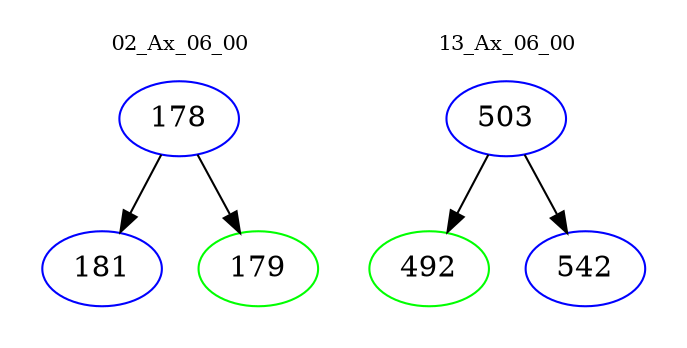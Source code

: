 digraph{
subgraph cluster_0 {
color = white
label = "02_Ax_06_00";
fontsize=10;
T0_178 [label="178", color="blue"]
T0_178 -> T0_181 [color="black"]
T0_181 [label="181", color="blue"]
T0_178 -> T0_179 [color="black"]
T0_179 [label="179", color="green"]
}
subgraph cluster_1 {
color = white
label = "13_Ax_06_00";
fontsize=10;
T1_503 [label="503", color="blue"]
T1_503 -> T1_492 [color="black"]
T1_492 [label="492", color="green"]
T1_503 -> T1_542 [color="black"]
T1_542 [label="542", color="blue"]
}
}
